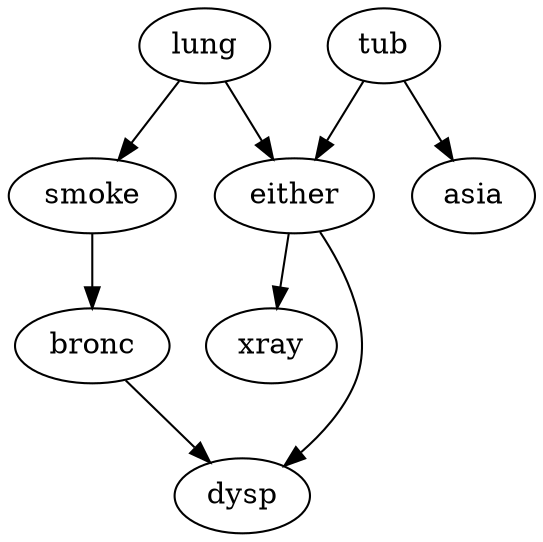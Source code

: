 digraph G {
    "lung" -> "smoke";
    "either" -> "xray";
    "tub" -> "asia";
    "lung" -> "either";
    "tub" -> "either";
    "bronc" -> "dysp";
    "either" -> "dysp";
    "smoke" -> "bronc";
}
